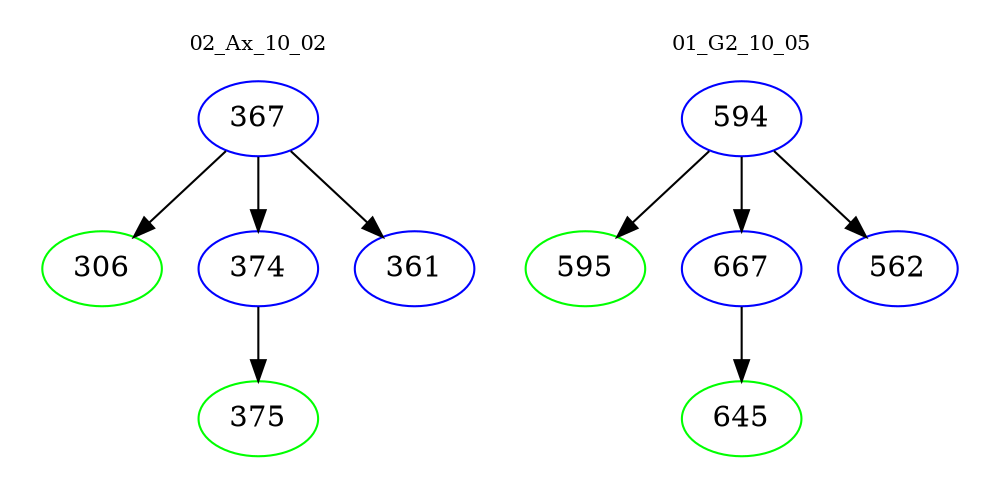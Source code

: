 digraph{
subgraph cluster_0 {
color = white
label = "02_Ax_10_02";
fontsize=10;
T0_367 [label="367", color="blue"]
T0_367 -> T0_306 [color="black"]
T0_306 [label="306", color="green"]
T0_367 -> T0_374 [color="black"]
T0_374 [label="374", color="blue"]
T0_374 -> T0_375 [color="black"]
T0_375 [label="375", color="green"]
T0_367 -> T0_361 [color="black"]
T0_361 [label="361", color="blue"]
}
subgraph cluster_1 {
color = white
label = "01_G2_10_05";
fontsize=10;
T1_594 [label="594", color="blue"]
T1_594 -> T1_595 [color="black"]
T1_595 [label="595", color="green"]
T1_594 -> T1_667 [color="black"]
T1_667 [label="667", color="blue"]
T1_667 -> T1_645 [color="black"]
T1_645 [label="645", color="green"]
T1_594 -> T1_562 [color="black"]
T1_562 [label="562", color="blue"]
}
}
